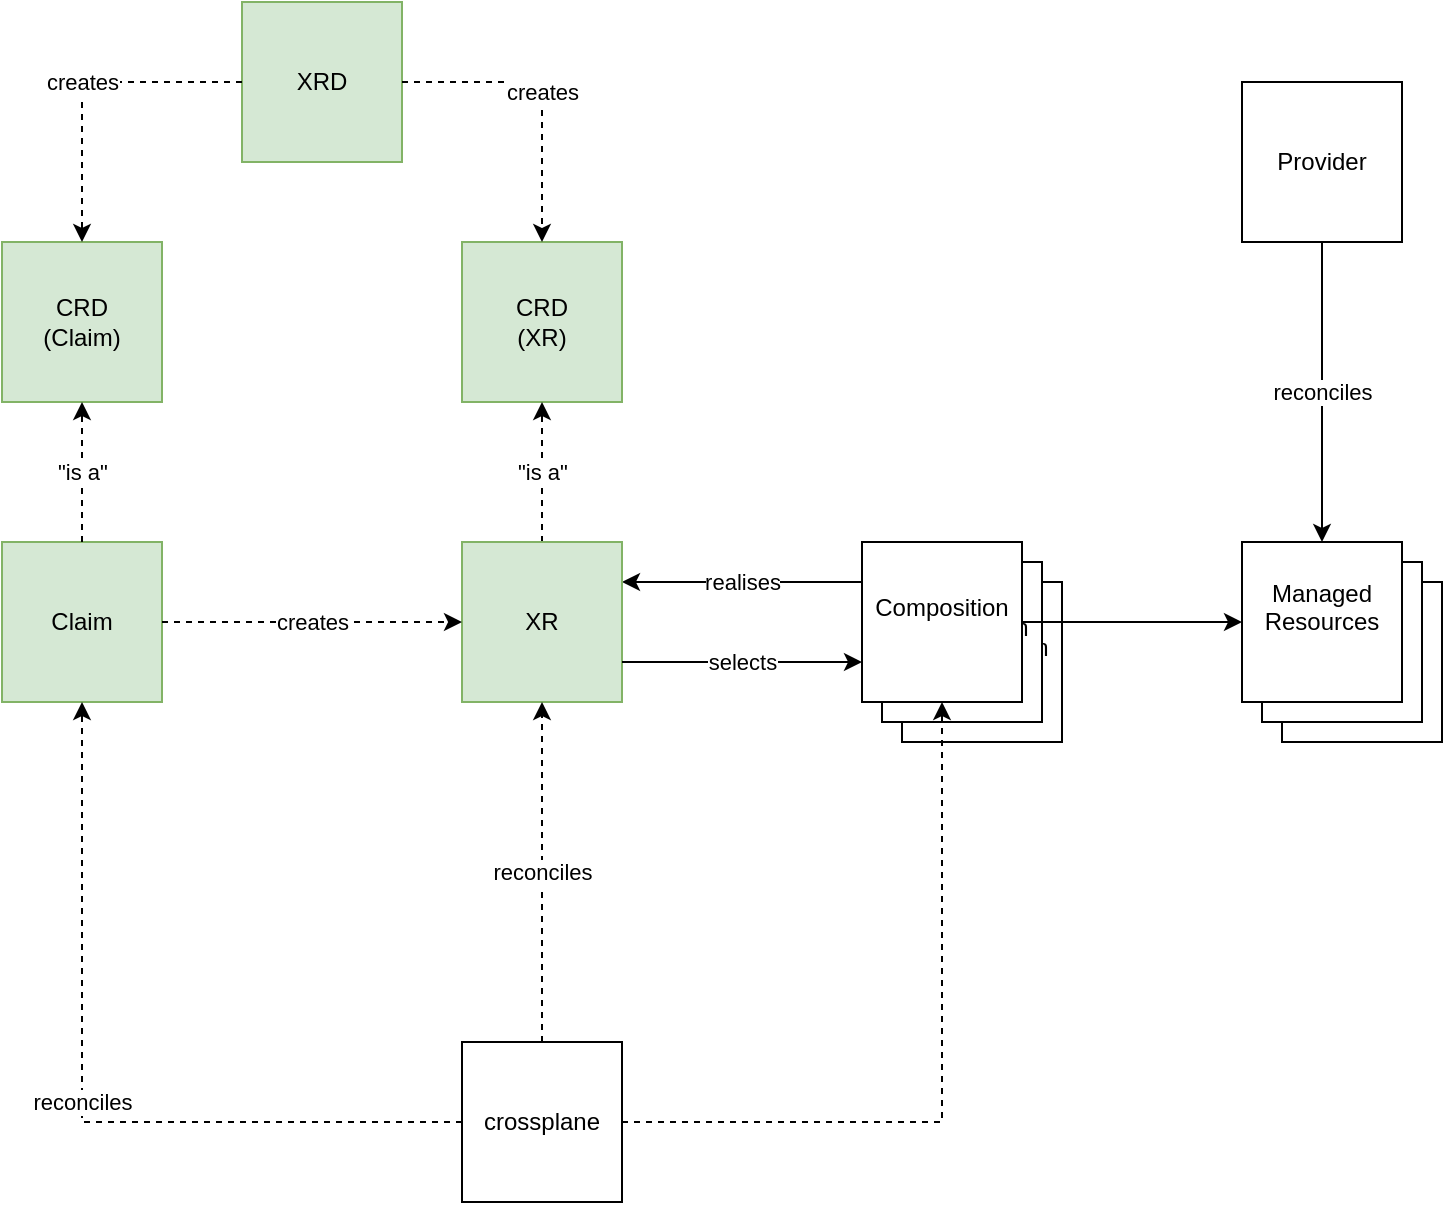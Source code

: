 <mxfile version="20.7.4" type="device"><diagram id="WNPPNI8qwhepx7Mtydy-" name="Page-1"><mxGraphModel dx="1434" dy="782" grid="1" gridSize="10" guides="1" tooltips="1" connect="1" arrows="1" fold="1" page="1" pageScale="1" pageWidth="850" pageHeight="1100" math="0" shadow="0"><root><mxCell id="0"/><mxCell id="1" parent="0"/><mxCell id="Pgh0rOwybs0ka6GokElq-17" value="&lt;div&gt;Managed&lt;br&gt;Resources&lt;/div&gt;&lt;div&gt;&lt;br&gt;&lt;/div&gt;" style="whiteSpace=wrap;html=1;aspect=fixed;" vertex="1" parent="1"><mxGeometry x="710" y="350" width="80" height="80" as="geometry"/></mxCell><mxCell id="Pgh0rOwybs0ka6GokElq-16" value="&lt;div&gt;Managed&lt;br&gt;Resources&lt;/div&gt;&lt;div&gt;&lt;br&gt;&lt;/div&gt;" style="whiteSpace=wrap;html=1;aspect=fixed;" vertex="1" parent="1"><mxGeometry x="700" y="340" width="80" height="80" as="geometry"/></mxCell><mxCell id="Pgh0rOwybs0ka6GokElq-15" value="&lt;div&gt;Composition&lt;/div&gt;&lt;div&gt;&lt;br&gt;&lt;/div&gt;" style="whiteSpace=wrap;html=1;aspect=fixed;" vertex="1" parent="1"><mxGeometry x="520" y="350" width="80" height="80" as="geometry"/></mxCell><mxCell id="Pgh0rOwybs0ka6GokElq-14" value="&lt;div&gt;Composition&lt;/div&gt;&lt;div&gt;&lt;br&gt;&lt;/div&gt;" style="whiteSpace=wrap;html=1;aspect=fixed;" vertex="1" parent="1"><mxGeometry x="510" y="340" width="80" height="80" as="geometry"/></mxCell><mxCell id="Pgh0rOwybs0ka6GokElq-1" value="XRD" style="whiteSpace=wrap;html=1;aspect=fixed;fillColor=#d5e8d4;strokeColor=#82b366;" vertex="1" parent="1"><mxGeometry x="190" y="60" width="80" height="80" as="geometry"/></mxCell><mxCell id="Pgh0rOwybs0ka6GokElq-2" value="CRD&lt;br&gt;(Claim)" style="whiteSpace=wrap;html=1;aspect=fixed;fillColor=#d5e8d4;strokeColor=#82b366;" vertex="1" parent="1"><mxGeometry x="70" y="180" width="80" height="80" as="geometry"/></mxCell><mxCell id="Pgh0rOwybs0ka6GokElq-3" value="&lt;div&gt;CRD&lt;/div&gt;&lt;div&gt;(XR)&lt;br&gt;&lt;/div&gt;" style="whiteSpace=wrap;html=1;aspect=fixed;fillColor=#d5e8d4;strokeColor=#82b366;" vertex="1" parent="1"><mxGeometry x="300" y="180" width="80" height="80" as="geometry"/></mxCell><mxCell id="Pgh0rOwybs0ka6GokElq-4" value="creates" style="endArrow=classic;html=1;rounded=0;entryX=0.5;entryY=0;entryDx=0;entryDy=0;exitX=0;exitY=0.5;exitDx=0;exitDy=0;dashed=1;" edge="1" parent="1" source="Pgh0rOwybs0ka6GokElq-1" target="Pgh0rOwybs0ka6GokElq-2"><mxGeometry width="50" height="50" relative="1" as="geometry"><mxPoint x="290" y="280" as="sourcePoint"/><mxPoint x="340" y="230" as="targetPoint"/><Array as="points"><mxPoint x="110" y="100"/></Array></mxGeometry></mxCell><mxCell id="Pgh0rOwybs0ka6GokElq-5" value="&lt;div&gt;creates&lt;/div&gt;" style="endArrow=classic;html=1;rounded=0;exitX=1;exitY=0.5;exitDx=0;exitDy=0;dashed=1;" edge="1" parent="1" source="Pgh0rOwybs0ka6GokElq-1" target="Pgh0rOwybs0ka6GokElq-3"><mxGeometry width="50" height="50" relative="1" as="geometry"><mxPoint x="290" y="280" as="sourcePoint"/><mxPoint x="340" y="230" as="targetPoint"/><Array as="points"><mxPoint x="340" y="100"/></Array></mxGeometry></mxCell><mxCell id="Pgh0rOwybs0ka6GokElq-6" value="&lt;div&gt;Composition&lt;/div&gt;&lt;div&gt;&lt;br&gt;&lt;/div&gt;" style="whiteSpace=wrap;html=1;aspect=fixed;" vertex="1" parent="1"><mxGeometry x="500" y="330" width="80" height="80" as="geometry"/></mxCell><mxCell id="Pgh0rOwybs0ka6GokElq-7" value="&lt;div&gt;realises&lt;/div&gt;" style="endArrow=classic;html=1;rounded=0;exitX=0;exitY=0.25;exitDx=0;exitDy=0;entryX=1;entryY=0.25;entryDx=0;entryDy=0;" edge="1" parent="1" source="Pgh0rOwybs0ka6GokElq-6" target="Pgh0rOwybs0ka6GokElq-8"><mxGeometry width="50" height="50" relative="1" as="geometry"><mxPoint x="400" y="370" as="sourcePoint"/><mxPoint x="450" y="320" as="targetPoint"/></mxGeometry></mxCell><mxCell id="Pgh0rOwybs0ka6GokElq-22" value="&lt;div&gt;&quot;is a&quot;&lt;/div&gt;" style="edgeStyle=orthogonalEdgeStyle;rounded=0;orthogonalLoop=1;jettySize=auto;html=1;dashed=1;" edge="1" parent="1" source="Pgh0rOwybs0ka6GokElq-8" target="Pgh0rOwybs0ka6GokElq-3"><mxGeometry relative="1" as="geometry"/></mxCell><mxCell id="Pgh0rOwybs0ka6GokElq-8" value="XR" style="whiteSpace=wrap;html=1;aspect=fixed;fillColor=#d5e8d4;strokeColor=#82b366;" vertex="1" parent="1"><mxGeometry x="300" y="330" width="80" height="80" as="geometry"/></mxCell><mxCell id="Pgh0rOwybs0ka6GokElq-9" value="&lt;div&gt;selects&lt;/div&gt;" style="endArrow=classic;html=1;rounded=0;exitX=1;exitY=0.75;exitDx=0;exitDy=0;entryX=0;entryY=0.75;entryDx=0;entryDy=0;" edge="1" parent="1" source="Pgh0rOwybs0ka6GokElq-8" target="Pgh0rOwybs0ka6GokElq-6"><mxGeometry width="50" height="50" relative="1" as="geometry"><mxPoint x="400" y="460" as="sourcePoint"/><mxPoint x="450" y="410" as="targetPoint"/></mxGeometry></mxCell><mxCell id="Pgh0rOwybs0ka6GokElq-10" value="&lt;div&gt;Managed&lt;br&gt;Resources&lt;/div&gt;&lt;div&gt;&lt;br&gt;&lt;/div&gt;" style="whiteSpace=wrap;html=1;aspect=fixed;" vertex="1" parent="1"><mxGeometry x="690" y="330" width="80" height="80" as="geometry"/></mxCell><mxCell id="Pgh0rOwybs0ka6GokElq-11" value="" style="endArrow=classic;html=1;rounded=0;entryX=0;entryY=0.5;entryDx=0;entryDy=0;" edge="1" parent="1" target="Pgh0rOwybs0ka6GokElq-10"><mxGeometry width="50" height="50" relative="1" as="geometry"><mxPoint x="580" y="370" as="sourcePoint"/><mxPoint x="440" y="410" as="targetPoint"/></mxGeometry></mxCell><mxCell id="Pgh0rOwybs0ka6GokElq-12" value="Provider" style="whiteSpace=wrap;html=1;aspect=fixed;" vertex="1" parent="1"><mxGeometry x="690" y="100" width="80" height="80" as="geometry"/></mxCell><mxCell id="Pgh0rOwybs0ka6GokElq-13" value="&lt;div&gt;reconciles&lt;/div&gt;" style="endArrow=classic;html=1;rounded=0;exitX=0.5;exitY=1;exitDx=0;exitDy=0;entryX=0.5;entryY=0;entryDx=0;entryDy=0;" edge="1" parent="1" source="Pgh0rOwybs0ka6GokElq-12" target="Pgh0rOwybs0ka6GokElq-10"><mxGeometry width="50" height="50" relative="1" as="geometry"><mxPoint x="390" y="460" as="sourcePoint"/><mxPoint x="440" y="410" as="targetPoint"/></mxGeometry></mxCell><mxCell id="Pgh0rOwybs0ka6GokElq-19" value="&lt;div&gt;Claim&lt;/div&gt;" style="whiteSpace=wrap;html=1;aspect=fixed;fillColor=#d5e8d4;strokeColor=#82b366;" vertex="1" parent="1"><mxGeometry x="70" y="330" width="80" height="80" as="geometry"/></mxCell><mxCell id="Pgh0rOwybs0ka6GokElq-20" value="&lt;div&gt;creates&lt;/div&gt;" style="endArrow=classic;html=1;rounded=0;dashed=1;exitX=1;exitY=0.5;exitDx=0;exitDy=0;entryX=0;entryY=0.5;entryDx=0;entryDy=0;" edge="1" parent="1" source="Pgh0rOwybs0ka6GokElq-19" target="Pgh0rOwybs0ka6GokElq-8"><mxGeometry width="50" height="50" relative="1" as="geometry"><mxPoint x="390" y="460" as="sourcePoint"/><mxPoint x="440" y="410" as="targetPoint"/></mxGeometry></mxCell><mxCell id="Pgh0rOwybs0ka6GokElq-21" value="&lt;div&gt;&quot;is a&quot;&lt;/div&gt;" style="endArrow=classic;html=1;rounded=0;dashed=1;entryX=0.5;entryY=1;entryDx=0;entryDy=0;" edge="1" parent="1" source="Pgh0rOwybs0ka6GokElq-19" target="Pgh0rOwybs0ka6GokElq-2"><mxGeometry width="50" height="50" relative="1" as="geometry"><mxPoint x="390" y="460" as="sourcePoint"/><mxPoint x="440" y="410" as="targetPoint"/></mxGeometry></mxCell><mxCell id="Pgh0rOwybs0ka6GokElq-25" value="reconciles" style="edgeStyle=orthogonalEdgeStyle;rounded=0;orthogonalLoop=1;jettySize=auto;html=1;dashed=1;" edge="1" parent="1" source="Pgh0rOwybs0ka6GokElq-24" target="Pgh0rOwybs0ka6GokElq-19"><mxGeometry relative="1" as="geometry"/></mxCell><mxCell id="Pgh0rOwybs0ka6GokElq-26" value="reconciles" style="edgeStyle=orthogonalEdgeStyle;rounded=0;orthogonalLoop=1;jettySize=auto;html=1;dashed=1;" edge="1" parent="1" source="Pgh0rOwybs0ka6GokElq-24" target="Pgh0rOwybs0ka6GokElq-8"><mxGeometry relative="1" as="geometry"/></mxCell><mxCell id="Pgh0rOwybs0ka6GokElq-27" style="edgeStyle=orthogonalEdgeStyle;rounded=0;orthogonalLoop=1;jettySize=auto;html=1;exitX=1;exitY=0.5;exitDx=0;exitDy=0;dashed=1;" edge="1" parent="1" source="Pgh0rOwybs0ka6GokElq-24" target="Pgh0rOwybs0ka6GokElq-6"><mxGeometry relative="1" as="geometry"/></mxCell><mxCell id="Pgh0rOwybs0ka6GokElq-24" value="crossplane" style="whiteSpace=wrap;html=1;aspect=fixed;" vertex="1" parent="1"><mxGeometry x="300" y="580" width="80" height="80" as="geometry"/></mxCell></root></mxGraphModel></diagram></mxfile>